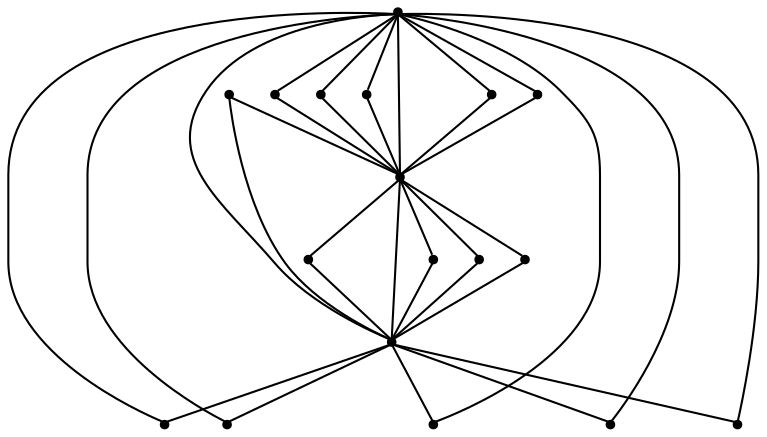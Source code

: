 graph {
  node [shape=point,comment="{\"directed\":false,\"doi\":\"10.1007/978-3-030-68766-3_7\",\"figure\":\"1 (2)\"}"]

  v0 [pos="769.34130655167,519.1732562894674"]
  v1 [pos="639.3195571422677,656.9475749648727"]
  v2 [pos="586.6570285500534,565.7300903067649"]
  v3 [pos="665.6529198561589,702.5541553142218"]
  v4 [pos="718.3154484483731,793.7718943228832"]
  v5 [pos="691.983134943374,748.1650596229806"]
  v6 [pos="453.35659673572974,703.4960154139042"]
  v7 [pos="718.3123167188014,246.4705472819852"]
  v8 [pos="691.982085734482,292.077254806611"]
  v9 [pos="665.6487230205909,337.6881591153699"]
  v10 [pos="639.3153603066996,383.2948666399957"]
  v11 [pos="586.6528317144855,474.51235129810345"]
  v12 [pos="506.0191571221528,519.1732562894674"]
  v13 [pos="453.3565967357297,334.85024281447716"]
  v14 [pos="295.36058549374195,519.1732562894674"]
  v15 [pos="400.68987130794744,519.1732562894674"]
  v16 [pos="348.0273109215243,519.1732562894674"]
  v17 [pos="242.69803703014722,519.1732562894674"]

  v0 -- v1 [id="-1",pos="769.34130655167,519.1732562894674 639.3195571422677,656.9475749648727 639.3195571422677,656.9475749648727 639.3195571422677,656.9475749648727"]
  v17 -- v13 [id="-2",pos="242.69803703014722,519.1732562894674 453.3565967357297,334.85024281447716 453.3565967357297,334.85024281447716 453.3565967357297,334.85024281447716"]
  v0 -- v2 [id="-3",pos="769.34130655167,519.1732562894674 586.6570285500534,565.7300903067649 586.6570285500534,565.7300903067649 586.6570285500534,565.7300903067649"]
  v0 -- v3 [id="-4",pos="769.34130655167,519.1732562894674 665.6529198561589,702.5541553142218 665.6529198561589,702.5541553142218 665.6529198561589,702.5541553142218"]
  v0 -- v4 [id="-5",pos="769.34130655167,519.1732562894674 718.3154484483731,793.7718943228832 718.3154484483731,793.7718943228832 718.3154484483731,793.7718943228832"]
  v0 -- v5 [id="-6",pos="769.34130655167,519.1732562894674 691.983134943374,748.1650596229806 691.983134943374,748.1650596229806 691.983134943374,748.1650596229806"]
  v0 -- v6 [id="-7",pos="769.34130655167,519.1732562894674 453.35659673572974,703.4960154139042 453.35659673572974,703.4960154139042 453.35659673572974,703.4960154139042"]
  v4 -- v6 [id="-8",pos="718.3154484483731,793.7718943228832 453.35659673572974,703.4960154139042 453.35659673572974,703.4960154139042 453.35659673572974,703.4960154139042"]
  v7 -- v0 [id="-9",pos="718.3123167188014,246.4705472819852 769.34130655167,519.1732562894674 769.34130655167,519.1732562894674 769.34130655167,519.1732562894674"]
  v8 -- v0 [id="-10",pos="691.982085734482,292.077254806611 769.34130655167,519.1732562894674 769.34130655167,519.1732562894674 769.34130655167,519.1732562894674"]
  v5 -- v6 [id="-11",pos="691.983134943374,748.1650596229806 453.35659673572974,703.4960154139042 453.35659673572974,703.4960154139042 453.35659673572974,703.4960154139042"]
  v3 -- v6 [id="-12",pos="665.6529198561589,702.5541553142218 453.35659673572974,703.4960154139042 453.35659673572974,703.4960154139042 453.35659673572974,703.4960154139042"]
  v9 -- v0 [id="-13",pos="665.6487230205909,337.6881591153699 769.34130655167,519.1732562894674 769.34130655167,519.1732562894674 769.34130655167,519.1732562894674"]
  v14 -- v6 [id="-14",pos="295.36058549374195,519.1732562894674 453.35659673572974,703.4960154139042 453.35659673572974,703.4960154139042 453.35659673572974,703.4960154139042"]
  v14 -- v13 [id="-15",pos="295.36058549374195,519.1732562894674 453.3565967357297,334.85024281447716 453.3565967357297,334.85024281447716 453.3565967357297,334.85024281447716"]
  v1 -- v6 [id="-16",pos="639.3195571422677,656.9475749648727 453.35659673572974,703.4960154139042 453.35659673572974,703.4960154139042 453.35659673572974,703.4960154139042"]
  v10 -- v0 [id="-17",pos="639.3153603066996,383.2948666399957 769.34130655167,519.1732562894674 769.34130655167,519.1732562894674 769.34130655167,519.1732562894674"]
  v2 -- v6 [id="-18",pos="586.6570285500534,565.7300903067649 453.35659673572974,703.4960154139042 453.35659673572974,703.4960154139042 453.35659673572974,703.4960154139042"]
  v11 -- v0 [id="-19",pos="586.6528317144855,474.51235129810345 769.34130655167,519.1732562894674 769.34130655167,519.1732562894674 769.34130655167,519.1732562894674"]
  v12 -- v13 [id="-20",pos="506.0191571221528,519.1732562894674 453.3565967357297,334.85024281447716 453.3565967357297,334.85024281447716 453.3565967357297,334.85024281447716"]
  v13 -- v0 [id="-21",pos="453.3565967357297,334.85024281447716 769.34130655167,519.1732562894674 769.34130655167,519.1732562894674 769.34130655167,519.1732562894674"]
  v6 -- v13 [id="-22",pos="453.35659673572974,703.4960154139042 453.3565967357297,334.85024281447716 453.3565967357297,334.85024281447716 453.3565967357297,334.85024281447716"]
  v13 -- v11 [id="-24",pos="453.3565967357297,334.85024281447716 586.6528317144855,474.51235129810345 586.6528317144855,474.51235129810345 586.6528317144855,474.51235129810345"]
  v13 -- v10 [id="-25",pos="453.3565967357297,334.85024281447716 639.3153603066996,383.2948666399957 639.3153603066996,383.2948666399957 639.3153603066996,383.2948666399957"]
  v13 -- v7 [id="-26",pos="453.3565967357297,334.85024281447716 718.3123167188014,246.4705472819852 718.3123167188014,246.4705472819852 718.3123167188014,246.4705472819852"]
  v16 -- v13 [id="-27",pos="348.0273109215243,519.1732562894674 453.3565967357297,334.85024281447716 453.3565967357297,334.85024281447716 453.3565967357297,334.85024281447716"]
  v13 -- v8 [id="-28",pos="453.3565967357297,334.85024281447716 691.982085734482,292.077254806611 691.982085734482,292.077254806611 691.982085734482,292.077254806611"]
  v13 -- v9 [id="-29",pos="453.3565967357297,334.85024281447716 665.6487230205909,337.6881591153699 665.6487230205909,337.6881591153699 665.6487230205909,337.6881591153699"]
  v6 -- v15 [id="-30",pos="453.35659673572974,703.4960154139042 400.68987130794744,519.1732562894674 400.68987130794744,519.1732562894674 400.68987130794744,519.1732562894674"]
  v6 -- v16 [id="-31",pos="453.35659673572974,703.4960154139042 348.0273109215243,519.1732562894674 348.0273109215243,519.1732562894674 348.0273109215243,519.1732562894674"]
  v6 -- v17 [id="-33",pos="453.35659673572974,703.4960154139042 242.69803703014722,519.1732562894674 242.69803703014722,519.1732562894674 242.69803703014722,519.1732562894674"]
  v6 -- v12 [id="-34",pos="453.35659673572974,703.4960154139042 506.0191571221528,519.1732562894674 506.0191571221528,519.1732562894674 506.0191571221528,519.1732562894674"]
  v15 -- v13 [id="-36",pos="400.68987130794744,519.1732562894674 453.3565967357297,334.85024281447716 453.3565967357297,334.85024281447716 453.3565967357297,334.85024281447716"]
}